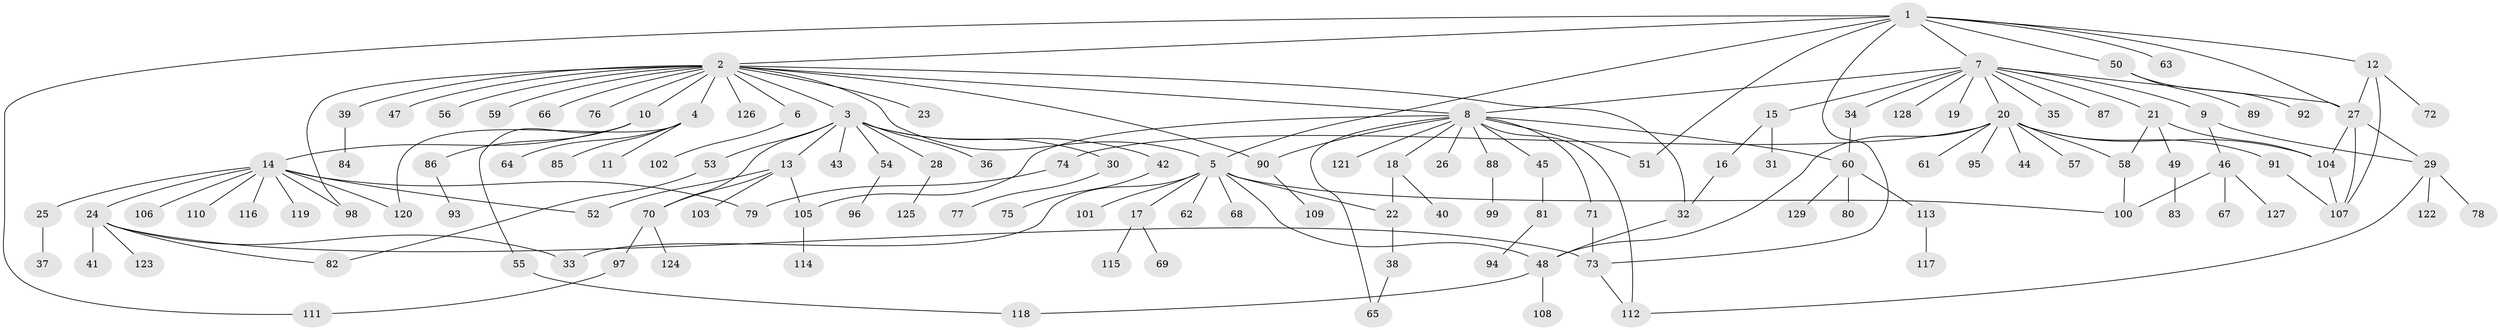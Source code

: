 // coarse degree distribution, {2: 0.3076923076923077, 4: 0.07692307692307693, 5: 0.05128205128205128, 1: 0.358974358974359, 7: 0.05128205128205128, 9: 0.02564102564102564, 3: 0.02564102564102564, 8: 0.07692307692307693, 14: 0.02564102564102564}
// Generated by graph-tools (version 1.1) at 2025/36/03/04/25 23:36:39]
// undirected, 129 vertices, 163 edges
graph export_dot {
  node [color=gray90,style=filled];
  1;
  2;
  3;
  4;
  5;
  6;
  7;
  8;
  9;
  10;
  11;
  12;
  13;
  14;
  15;
  16;
  17;
  18;
  19;
  20;
  21;
  22;
  23;
  24;
  25;
  26;
  27;
  28;
  29;
  30;
  31;
  32;
  33;
  34;
  35;
  36;
  37;
  38;
  39;
  40;
  41;
  42;
  43;
  44;
  45;
  46;
  47;
  48;
  49;
  50;
  51;
  52;
  53;
  54;
  55;
  56;
  57;
  58;
  59;
  60;
  61;
  62;
  63;
  64;
  65;
  66;
  67;
  68;
  69;
  70;
  71;
  72;
  73;
  74;
  75;
  76;
  77;
  78;
  79;
  80;
  81;
  82;
  83;
  84;
  85;
  86;
  87;
  88;
  89;
  90;
  91;
  92;
  93;
  94;
  95;
  96;
  97;
  98;
  99;
  100;
  101;
  102;
  103;
  104;
  105;
  106;
  107;
  108;
  109;
  110;
  111;
  112;
  113;
  114;
  115;
  116;
  117;
  118;
  119;
  120;
  121;
  122;
  123;
  124;
  125;
  126;
  127;
  128;
  129;
  1 -- 2;
  1 -- 5;
  1 -- 7;
  1 -- 12;
  1 -- 27;
  1 -- 50;
  1 -- 51;
  1 -- 63;
  1 -- 73;
  1 -- 111;
  2 -- 3;
  2 -- 4;
  2 -- 5;
  2 -- 6;
  2 -- 8;
  2 -- 10;
  2 -- 23;
  2 -- 32;
  2 -- 39;
  2 -- 47;
  2 -- 56;
  2 -- 59;
  2 -- 66;
  2 -- 76;
  2 -- 90;
  2 -- 98;
  2 -- 126;
  3 -- 13;
  3 -- 28;
  3 -- 30;
  3 -- 36;
  3 -- 42;
  3 -- 43;
  3 -- 53;
  3 -- 54;
  3 -- 70;
  4 -- 11;
  4 -- 64;
  4 -- 85;
  4 -- 120;
  5 -- 17;
  5 -- 22;
  5 -- 33;
  5 -- 48;
  5 -- 62;
  5 -- 68;
  5 -- 100;
  5 -- 101;
  6 -- 102;
  7 -- 8;
  7 -- 9;
  7 -- 15;
  7 -- 19;
  7 -- 20;
  7 -- 21;
  7 -- 27;
  7 -- 34;
  7 -- 35;
  7 -- 87;
  7 -- 128;
  8 -- 18;
  8 -- 26;
  8 -- 45;
  8 -- 51;
  8 -- 60;
  8 -- 65;
  8 -- 71;
  8 -- 88;
  8 -- 90;
  8 -- 105;
  8 -- 112;
  8 -- 121;
  9 -- 29;
  9 -- 46;
  10 -- 14;
  10 -- 55;
  10 -- 86;
  12 -- 27;
  12 -- 72;
  12 -- 107;
  13 -- 52;
  13 -- 70;
  13 -- 103;
  13 -- 105;
  14 -- 24;
  14 -- 25;
  14 -- 52;
  14 -- 79;
  14 -- 98;
  14 -- 106;
  14 -- 110;
  14 -- 116;
  14 -- 119;
  14 -- 120;
  15 -- 16;
  15 -- 31;
  16 -- 32;
  17 -- 69;
  17 -- 115;
  18 -- 22;
  18 -- 40;
  20 -- 44;
  20 -- 48;
  20 -- 57;
  20 -- 58;
  20 -- 61;
  20 -- 74;
  20 -- 91;
  20 -- 95;
  20 -- 104;
  21 -- 49;
  21 -- 58;
  21 -- 104;
  22 -- 38;
  24 -- 33;
  24 -- 41;
  24 -- 73;
  24 -- 82;
  24 -- 123;
  25 -- 37;
  27 -- 29;
  27 -- 104;
  27 -- 107;
  28 -- 125;
  29 -- 78;
  29 -- 112;
  29 -- 122;
  30 -- 77;
  32 -- 48;
  34 -- 60;
  38 -- 65;
  39 -- 84;
  42 -- 75;
  45 -- 81;
  46 -- 67;
  46 -- 100;
  46 -- 127;
  48 -- 108;
  48 -- 118;
  49 -- 83;
  50 -- 89;
  50 -- 92;
  53 -- 82;
  54 -- 96;
  55 -- 118;
  58 -- 100;
  60 -- 80;
  60 -- 113;
  60 -- 129;
  70 -- 97;
  70 -- 124;
  71 -- 73;
  73 -- 112;
  74 -- 79;
  81 -- 94;
  86 -- 93;
  88 -- 99;
  90 -- 109;
  91 -- 107;
  97 -- 111;
  104 -- 107;
  105 -- 114;
  113 -- 117;
}
